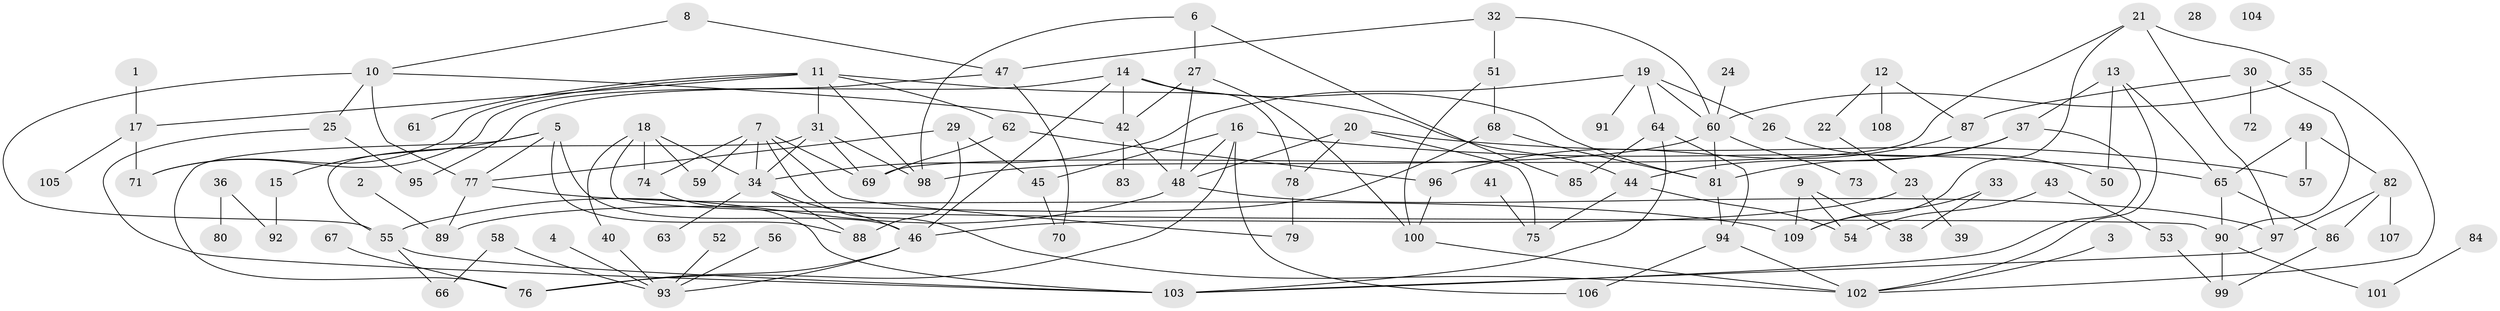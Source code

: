 // Generated by graph-tools (version 1.1) at 2025/39/03/09/25 04:39:10]
// undirected, 109 vertices, 165 edges
graph export_dot {
graph [start="1"]
  node [color=gray90,style=filled];
  1;
  2;
  3;
  4;
  5;
  6;
  7;
  8;
  9;
  10;
  11;
  12;
  13;
  14;
  15;
  16;
  17;
  18;
  19;
  20;
  21;
  22;
  23;
  24;
  25;
  26;
  27;
  28;
  29;
  30;
  31;
  32;
  33;
  34;
  35;
  36;
  37;
  38;
  39;
  40;
  41;
  42;
  43;
  44;
  45;
  46;
  47;
  48;
  49;
  50;
  51;
  52;
  53;
  54;
  55;
  56;
  57;
  58;
  59;
  60;
  61;
  62;
  63;
  64;
  65;
  66;
  67;
  68;
  69;
  70;
  71;
  72;
  73;
  74;
  75;
  76;
  77;
  78;
  79;
  80;
  81;
  82;
  83;
  84;
  85;
  86;
  87;
  88;
  89;
  90;
  91;
  92;
  93;
  94;
  95;
  96;
  97;
  98;
  99;
  100;
  101;
  102;
  103;
  104;
  105;
  106;
  107;
  108;
  109;
  1 -- 17;
  2 -- 89;
  3 -- 102;
  4 -- 93;
  5 -- 15;
  5 -- 46;
  5 -- 76;
  5 -- 77;
  5 -- 88;
  6 -- 27;
  6 -- 85;
  6 -- 98;
  7 -- 34;
  7 -- 59;
  7 -- 69;
  7 -- 74;
  7 -- 79;
  7 -- 102;
  8 -- 10;
  8 -- 47;
  9 -- 38;
  9 -- 54;
  9 -- 109;
  10 -- 25;
  10 -- 42;
  10 -- 55;
  10 -- 77;
  11 -- 17;
  11 -- 31;
  11 -- 44;
  11 -- 61;
  11 -- 62;
  11 -- 71;
  11 -- 98;
  12 -- 22;
  12 -- 87;
  12 -- 108;
  13 -- 37;
  13 -- 50;
  13 -- 65;
  13 -- 102;
  14 -- 42;
  14 -- 46;
  14 -- 78;
  14 -- 81;
  14 -- 95;
  15 -- 92;
  16 -- 45;
  16 -- 48;
  16 -- 65;
  16 -- 76;
  16 -- 106;
  17 -- 71;
  17 -- 105;
  18 -- 34;
  18 -- 40;
  18 -- 59;
  18 -- 74;
  18 -- 90;
  19 -- 26;
  19 -- 34;
  19 -- 60;
  19 -- 64;
  19 -- 91;
  20 -- 48;
  20 -- 57;
  20 -- 75;
  20 -- 78;
  21 -- 35;
  21 -- 69;
  21 -- 97;
  21 -- 109;
  22 -- 23;
  23 -- 39;
  23 -- 46;
  24 -- 60;
  25 -- 95;
  25 -- 103;
  26 -- 50;
  27 -- 42;
  27 -- 48;
  27 -- 100;
  29 -- 45;
  29 -- 77;
  29 -- 88;
  30 -- 72;
  30 -- 87;
  30 -- 90;
  31 -- 34;
  31 -- 55;
  31 -- 69;
  31 -- 98;
  32 -- 47;
  32 -- 51;
  32 -- 60;
  33 -- 38;
  33 -- 109;
  34 -- 46;
  34 -- 63;
  34 -- 88;
  35 -- 60;
  35 -- 102;
  36 -- 80;
  36 -- 92;
  37 -- 44;
  37 -- 81;
  37 -- 103;
  40 -- 93;
  41 -- 75;
  42 -- 48;
  42 -- 83;
  43 -- 53;
  43 -- 54;
  44 -- 54;
  44 -- 75;
  45 -- 70;
  46 -- 76;
  46 -- 93;
  47 -- 70;
  47 -- 71;
  48 -- 55;
  48 -- 97;
  49 -- 57;
  49 -- 65;
  49 -- 82;
  51 -- 68;
  51 -- 100;
  52 -- 93;
  53 -- 99;
  55 -- 66;
  55 -- 103;
  56 -- 93;
  58 -- 66;
  58 -- 93;
  60 -- 73;
  60 -- 81;
  60 -- 98;
  62 -- 69;
  62 -- 96;
  64 -- 85;
  64 -- 94;
  64 -- 103;
  65 -- 86;
  65 -- 90;
  67 -- 76;
  68 -- 81;
  68 -- 89;
  74 -- 103;
  77 -- 89;
  77 -- 109;
  78 -- 79;
  81 -- 94;
  82 -- 86;
  82 -- 97;
  82 -- 107;
  84 -- 101;
  86 -- 99;
  87 -- 96;
  90 -- 99;
  90 -- 101;
  94 -- 102;
  94 -- 106;
  96 -- 100;
  97 -- 103;
  100 -- 102;
}
